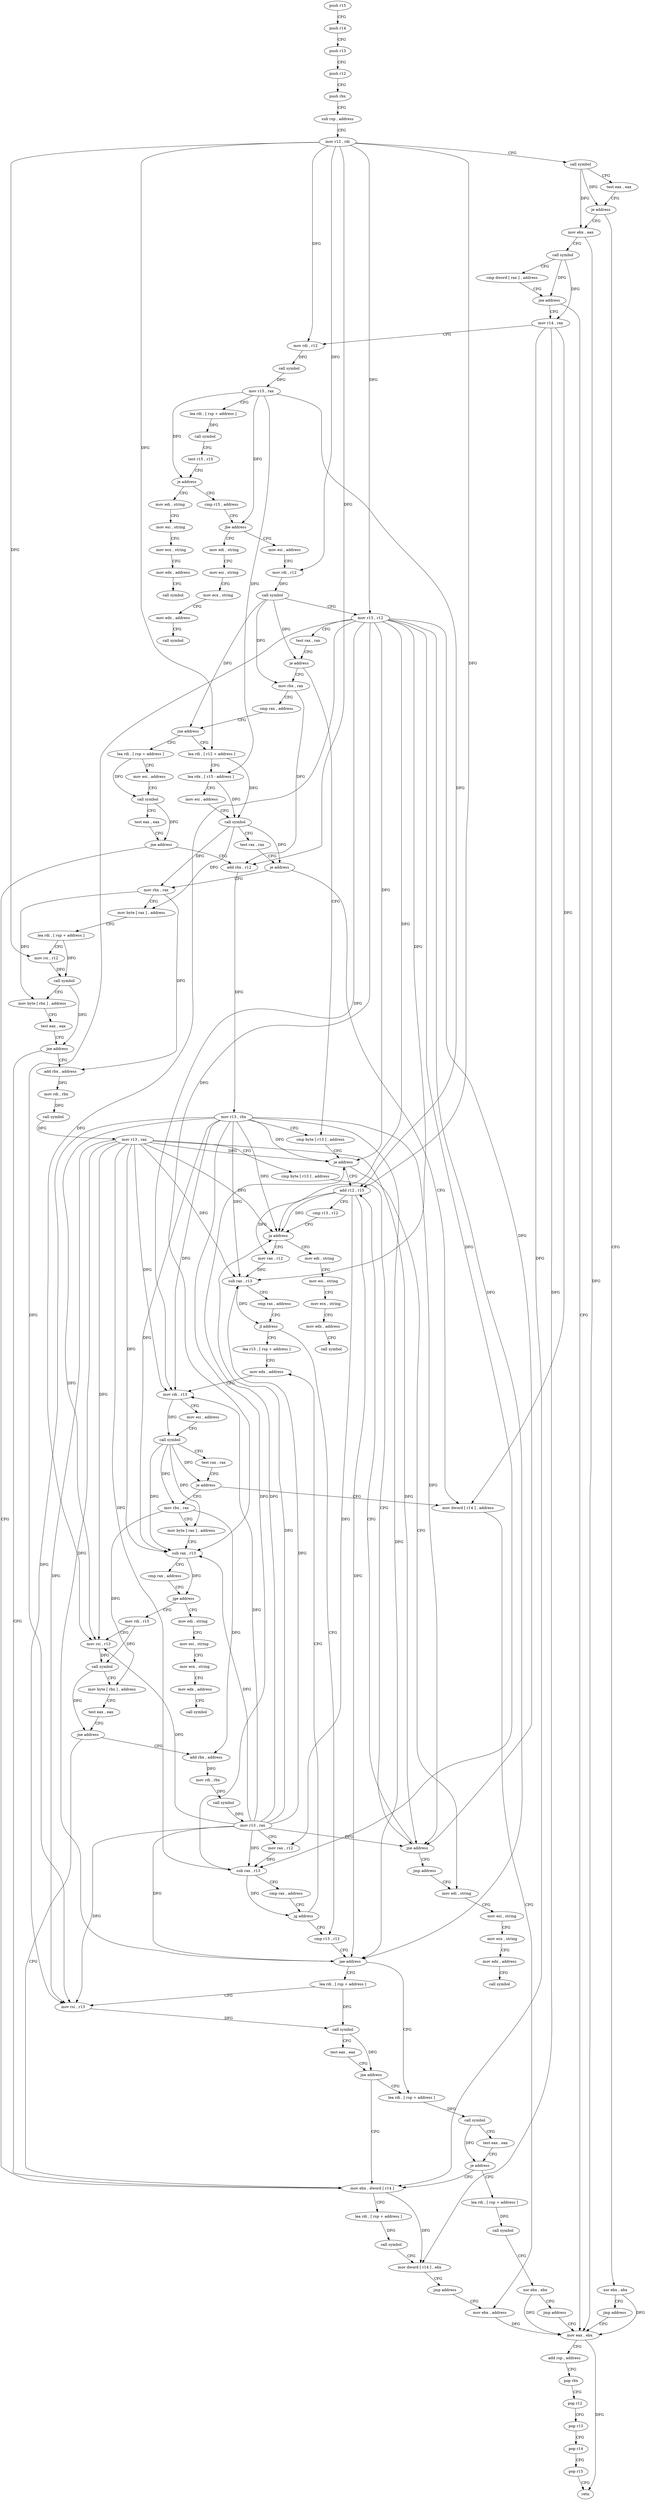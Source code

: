 digraph "func" {
"4234640" [label = "push r15" ]
"4234642" [label = "push r14" ]
"4234644" [label = "push r13" ]
"4234646" [label = "push r12" ]
"4234648" [label = "push rbx" ]
"4234649" [label = "sub rsp , address" ]
"4234653" [label = "mov r12 , rdi" ]
"4234656" [label = "call symbol" ]
"4234661" [label = "test eax , eax" ]
"4234663" [label = "je address" ]
"4234850" [label = "xor ebx , ebx" ]
"4234669" [label = "mov ebx , eax" ]
"4234852" [label = "jmp address" ]
"4235085" [label = "mov eax , ebx" ]
"4234671" [label = "call symbol" ]
"4234676" [label = "cmp dword [ rax ] , address" ]
"4234679" [label = "jne address" ]
"4234685" [label = "mov r14 , rax" ]
"4235087" [label = "add rsp , address" ]
"4235091" [label = "pop rbx" ]
"4235092" [label = "pop r12" ]
"4235094" [label = "pop r13" ]
"4235096" [label = "pop r14" ]
"4235098" [label = "pop r15" ]
"4235100" [label = "retn" ]
"4234688" [label = "mov rdi , r12" ]
"4234691" [label = "call symbol" ]
"4234696" [label = "mov r15 , rax" ]
"4234699" [label = "lea rdi , [ rsp + address ]" ]
"4234704" [label = "call symbol" ]
"4234709" [label = "test r15 , r15" ]
"4234712" [label = "je address" ]
"4235140" [label = "mov edi , string" ]
"4234718" [label = "cmp r15 , address" ]
"4235145" [label = "mov esi , string" ]
"4235150" [label = "mov ecx , string" ]
"4235155" [label = "mov edx , address" ]
"4235160" [label = "call symbol" ]
"4234725" [label = "jbe address" ]
"4235165" [label = "mov edi , string" ]
"4234731" [label = "mov esi , address" ]
"4235170" [label = "mov esi , string" ]
"4235175" [label = "mov ecx , string" ]
"4235180" [label = "mov edx , address" ]
"4235185" [label = "call symbol" ]
"4234736" [label = "mov rdi , r12" ]
"4234739" [label = "call symbol" ]
"4234744" [label = "mov r13 , r12" ]
"4234747" [label = "test rax , rax" ]
"4234750" [label = "je address" ]
"4234886" [label = "cmp byte [ r13 ] , address" ]
"4234756" [label = "mov rbx , rax" ]
"4234891" [label = "je address" ]
"4235190" [label = "mov edi , string" ]
"4234897" [label = "add r12 , r15" ]
"4234759" [label = "cmp rax , address" ]
"4234763" [label = "jne address" ]
"4234857" [label = "lea rdi , [ rsp + address ]" ]
"4234765" [label = "lea rdi , [ r12 + address ]" ]
"4235195" [label = "mov esi , string" ]
"4235200" [label = "mov ecx , string" ]
"4235205" [label = "mov edx , address" ]
"4235210" [label = "call symbol" ]
"4234900" [label = "cmp r13 , r12" ]
"4234903" [label = "ja address" ]
"4235215" [label = "mov edi , string" ]
"4234909" [label = "mov rax , r12" ]
"4234862" [label = "mov esi , address" ]
"4234867" [label = "call symbol" ]
"4234872" [label = "test eax , eax" ]
"4234874" [label = "jne address" ]
"4235055" [label = "mov ebx , dword [ r14 ]" ]
"4234880" [label = "add rbx , r12" ]
"4234770" [label = "lea rdx , [ r15 - address ]" ]
"4234774" [label = "mov esi , address" ]
"4234779" [label = "call symbol" ]
"4234784" [label = "test rax , rax" ]
"4234787" [label = "je address" ]
"4235073" [label = "mov dword [ r14 ] , address" ]
"4234793" [label = "mov rbx , rax" ]
"4235220" [label = "mov esi , string" ]
"4235225" [label = "mov ecx , string" ]
"4235230" [label = "mov edx , address" ]
"4235235" [label = "call symbol" ]
"4234912" [label = "sub rax , r13" ]
"4234915" [label = "cmp rax , address" ]
"4234921" [label = "jl address" ]
"4235019" [label = "cmp r13 , r12" ]
"4234923" [label = "lea r15 , [ rsp + address ]" ]
"4235058" [label = "lea rdi , [ rsp + address ]" ]
"4235063" [label = "call symbol" ]
"4235068" [label = "mov dword [ r14 ] , ebx" ]
"4235071" [label = "jmp address" ]
"4235080" [label = "mov ebx , address" ]
"4234883" [label = "mov r13 , rbx" ]
"4234796" [label = "mov byte [ rax ] , address" ]
"4234799" [label = "lea rdi , [ rsp + address ]" ]
"4234804" [label = "mov rsi , r12" ]
"4234807" [label = "call symbol" ]
"4234812" [label = "mov byte [ rbx ] , address" ]
"4234815" [label = "test eax , eax" ]
"4234817" [label = "jne address" ]
"4234823" [label = "add rbx , address" ]
"4235022" [label = "jae address" ]
"4235041" [label = "lea rdi , [ rsp + address ]" ]
"4235024" [label = "lea rdi , [ rsp + address ]" ]
"4234928" [label = "mov edx , address" ]
"4234827" [label = "mov rdi , rbx" ]
"4234830" [label = "call symbol" ]
"4234835" [label = "mov r13 , rax" ]
"4234838" [label = "cmp byte [ r13 ] , address" ]
"4234843" [label = "jne address" ]
"4234845" [label = "jmp address" ]
"4235046" [label = "call symbol" ]
"4235051" [label = "test eax , eax" ]
"4235053" [label = "je address" ]
"4235101" [label = "lea rdi , [ rsp + address ]" ]
"4235029" [label = "mov rsi , r13" ]
"4235032" [label = "call symbol" ]
"4235037" [label = "test eax , eax" ]
"4235039" [label = "jne address" ]
"4234951" [label = "mov rbx , rax" ]
"4234954" [label = "mov byte [ rax ] , address" ]
"4234957" [label = "sub rax , r13" ]
"4234960" [label = "cmp rax , address" ]
"4234966" [label = "jge address" ]
"4235115" [label = "mov edi , string" ]
"4234972" [label = "mov rdi , r15" ]
"4235106" [label = "call symbol" ]
"4235111" [label = "xor ebx , ebx" ]
"4235113" [label = "jmp address" ]
"4235120" [label = "mov esi , string" ]
"4235125" [label = "mov ecx , string" ]
"4235130" [label = "mov edx , address" ]
"4235135" [label = "call symbol" ]
"4234975" [label = "mov rsi , r13" ]
"4234978" [label = "call symbol" ]
"4234983" [label = "mov byte [ rbx ] , address" ]
"4234986" [label = "test eax , eax" ]
"4234988" [label = "jne address" ]
"4234990" [label = "add rbx , address" ]
"4234994" [label = "mov rdi , rbx" ]
"4234997" [label = "call symbol" ]
"4235002" [label = "mov r13 , rax" ]
"4235005" [label = "mov rax , r12" ]
"4235008" [label = "sub rax , r13" ]
"4235011" [label = "cmp rax , address" ]
"4235017" [label = "jg address" ]
"4234933" [label = "mov rdi , r13" ]
"4234936" [label = "mov esi , address" ]
"4234941" [label = "call symbol" ]
"4234946" [label = "test rax , rax" ]
"4234949" [label = "je address" ]
"4234640" -> "4234642" [ label = "CFG" ]
"4234642" -> "4234644" [ label = "CFG" ]
"4234644" -> "4234646" [ label = "CFG" ]
"4234646" -> "4234648" [ label = "CFG" ]
"4234648" -> "4234649" [ label = "CFG" ]
"4234649" -> "4234653" [ label = "CFG" ]
"4234653" -> "4234656" [ label = "CFG" ]
"4234653" -> "4234688" [ label = "DFG" ]
"4234653" -> "4234736" [ label = "DFG" ]
"4234653" -> "4234744" [ label = "DFG" ]
"4234653" -> "4234897" [ label = "DFG" ]
"4234653" -> "4234765" [ label = "DFG" ]
"4234653" -> "4234880" [ label = "DFG" ]
"4234653" -> "4234804" [ label = "DFG" ]
"4234656" -> "4234661" [ label = "CFG" ]
"4234656" -> "4234663" [ label = "DFG" ]
"4234656" -> "4234669" [ label = "DFG" ]
"4234661" -> "4234663" [ label = "CFG" ]
"4234663" -> "4234850" [ label = "CFG" ]
"4234663" -> "4234669" [ label = "CFG" ]
"4234850" -> "4234852" [ label = "CFG" ]
"4234850" -> "4235085" [ label = "DFG" ]
"4234669" -> "4234671" [ label = "CFG" ]
"4234669" -> "4235085" [ label = "DFG" ]
"4234852" -> "4235085" [ label = "CFG" ]
"4235085" -> "4235087" [ label = "CFG" ]
"4235085" -> "4235100" [ label = "DFG" ]
"4234671" -> "4234676" [ label = "CFG" ]
"4234671" -> "4234679" [ label = "DFG" ]
"4234671" -> "4234685" [ label = "DFG" ]
"4234676" -> "4234679" [ label = "CFG" ]
"4234679" -> "4235085" [ label = "CFG" ]
"4234679" -> "4234685" [ label = "CFG" ]
"4234685" -> "4234688" [ label = "CFG" ]
"4234685" -> "4235055" [ label = "DFG" ]
"4234685" -> "4235068" [ label = "DFG" ]
"4234685" -> "4235073" [ label = "DFG" ]
"4235087" -> "4235091" [ label = "CFG" ]
"4235091" -> "4235092" [ label = "CFG" ]
"4235092" -> "4235094" [ label = "CFG" ]
"4235094" -> "4235096" [ label = "CFG" ]
"4235096" -> "4235098" [ label = "CFG" ]
"4235098" -> "4235100" [ label = "CFG" ]
"4234688" -> "4234691" [ label = "DFG" ]
"4234691" -> "4234696" [ label = "DFG" ]
"4234696" -> "4234699" [ label = "CFG" ]
"4234696" -> "4234712" [ label = "DFG" ]
"4234696" -> "4234725" [ label = "DFG" ]
"4234696" -> "4234897" [ label = "DFG" ]
"4234696" -> "4234770" [ label = "DFG" ]
"4234699" -> "4234704" [ label = "DFG" ]
"4234704" -> "4234709" [ label = "CFG" ]
"4234709" -> "4234712" [ label = "CFG" ]
"4234712" -> "4235140" [ label = "CFG" ]
"4234712" -> "4234718" [ label = "CFG" ]
"4235140" -> "4235145" [ label = "CFG" ]
"4234718" -> "4234725" [ label = "CFG" ]
"4235145" -> "4235150" [ label = "CFG" ]
"4235150" -> "4235155" [ label = "CFG" ]
"4235155" -> "4235160" [ label = "CFG" ]
"4234725" -> "4235165" [ label = "CFG" ]
"4234725" -> "4234731" [ label = "CFG" ]
"4235165" -> "4235170" [ label = "CFG" ]
"4234731" -> "4234736" [ label = "CFG" ]
"4235170" -> "4235175" [ label = "CFG" ]
"4235175" -> "4235180" [ label = "CFG" ]
"4235180" -> "4235185" [ label = "CFG" ]
"4234736" -> "4234739" [ label = "DFG" ]
"4234739" -> "4234744" [ label = "CFG" ]
"4234739" -> "4234750" [ label = "DFG" ]
"4234739" -> "4234756" [ label = "DFG" ]
"4234739" -> "4234763" [ label = "DFG" ]
"4234744" -> "4234747" [ label = "CFG" ]
"4234744" -> "4234891" [ label = "DFG" ]
"4234744" -> "4234903" [ label = "DFG" ]
"4234744" -> "4234912" [ label = "DFG" ]
"4234744" -> "4235022" [ label = "DFG" ]
"4234744" -> "4234843" [ label = "DFG" ]
"4234744" -> "4235029" [ label = "DFG" ]
"4234744" -> "4234933" [ label = "DFG" ]
"4234744" -> "4234957" [ label = "DFG" ]
"4234744" -> "4234975" [ label = "DFG" ]
"4234744" -> "4235008" [ label = "DFG" ]
"4234747" -> "4234750" [ label = "CFG" ]
"4234750" -> "4234886" [ label = "CFG" ]
"4234750" -> "4234756" [ label = "CFG" ]
"4234886" -> "4234891" [ label = "CFG" ]
"4234756" -> "4234759" [ label = "CFG" ]
"4234756" -> "4234880" [ label = "DFG" ]
"4234891" -> "4235190" [ label = "CFG" ]
"4234891" -> "4234897" [ label = "CFG" ]
"4235190" -> "4235195" [ label = "CFG" ]
"4234897" -> "4234900" [ label = "CFG" ]
"4234897" -> "4234903" [ label = "DFG" ]
"4234897" -> "4234909" [ label = "DFG" ]
"4234897" -> "4235022" [ label = "DFG" ]
"4234897" -> "4235005" [ label = "DFG" ]
"4234759" -> "4234763" [ label = "CFG" ]
"4234763" -> "4234857" [ label = "CFG" ]
"4234763" -> "4234765" [ label = "CFG" ]
"4234857" -> "4234862" [ label = "CFG" ]
"4234857" -> "4234867" [ label = "DFG" ]
"4234765" -> "4234770" [ label = "CFG" ]
"4234765" -> "4234779" [ label = "DFG" ]
"4235195" -> "4235200" [ label = "CFG" ]
"4235200" -> "4235205" [ label = "CFG" ]
"4235205" -> "4235210" [ label = "CFG" ]
"4234900" -> "4234903" [ label = "CFG" ]
"4234903" -> "4235215" [ label = "CFG" ]
"4234903" -> "4234909" [ label = "CFG" ]
"4235215" -> "4235220" [ label = "CFG" ]
"4234909" -> "4234912" [ label = "DFG" ]
"4234862" -> "4234867" [ label = "CFG" ]
"4234867" -> "4234872" [ label = "CFG" ]
"4234867" -> "4234874" [ label = "DFG" ]
"4234872" -> "4234874" [ label = "CFG" ]
"4234874" -> "4235055" [ label = "CFG" ]
"4234874" -> "4234880" [ label = "CFG" ]
"4235055" -> "4235058" [ label = "CFG" ]
"4235055" -> "4235068" [ label = "DFG" ]
"4234880" -> "4234883" [ label = "DFG" ]
"4234770" -> "4234774" [ label = "CFG" ]
"4234770" -> "4234779" [ label = "DFG" ]
"4234774" -> "4234779" [ label = "CFG" ]
"4234779" -> "4234784" [ label = "CFG" ]
"4234779" -> "4234787" [ label = "DFG" ]
"4234779" -> "4234793" [ label = "DFG" ]
"4234779" -> "4234796" [ label = "DFG" ]
"4234784" -> "4234787" [ label = "CFG" ]
"4234787" -> "4235073" [ label = "CFG" ]
"4234787" -> "4234793" [ label = "CFG" ]
"4235073" -> "4235080" [ label = "CFG" ]
"4234793" -> "4234796" [ label = "CFG" ]
"4234793" -> "4234812" [ label = "DFG" ]
"4234793" -> "4234823" [ label = "DFG" ]
"4235220" -> "4235225" [ label = "CFG" ]
"4235225" -> "4235230" [ label = "CFG" ]
"4235230" -> "4235235" [ label = "CFG" ]
"4234912" -> "4234915" [ label = "CFG" ]
"4234912" -> "4234921" [ label = "DFG" ]
"4234915" -> "4234921" [ label = "CFG" ]
"4234921" -> "4235019" [ label = "CFG" ]
"4234921" -> "4234923" [ label = "CFG" ]
"4235019" -> "4235022" [ label = "CFG" ]
"4234923" -> "4234928" [ label = "CFG" ]
"4235058" -> "4235063" [ label = "DFG" ]
"4235063" -> "4235068" [ label = "CFG" ]
"4235068" -> "4235071" [ label = "CFG" ]
"4235071" -> "4235080" [ label = "CFG" ]
"4235080" -> "4235085" [ label = "DFG" ]
"4234883" -> "4234886" [ label = "CFG" ]
"4234883" -> "4234891" [ label = "DFG" ]
"4234883" -> "4234912" [ label = "DFG" ]
"4234883" -> "4234903" [ label = "DFG" ]
"4234883" -> "4235022" [ label = "DFG" ]
"4234883" -> "4234843" [ label = "DFG" ]
"4234883" -> "4235029" [ label = "DFG" ]
"4234883" -> "4234933" [ label = "DFG" ]
"4234883" -> "4234957" [ label = "DFG" ]
"4234883" -> "4234975" [ label = "DFG" ]
"4234883" -> "4235008" [ label = "DFG" ]
"4234796" -> "4234799" [ label = "CFG" ]
"4234799" -> "4234804" [ label = "CFG" ]
"4234799" -> "4234807" [ label = "DFG" ]
"4234804" -> "4234807" [ label = "DFG" ]
"4234807" -> "4234812" [ label = "CFG" ]
"4234807" -> "4234817" [ label = "DFG" ]
"4234812" -> "4234815" [ label = "CFG" ]
"4234815" -> "4234817" [ label = "CFG" ]
"4234817" -> "4235055" [ label = "CFG" ]
"4234817" -> "4234823" [ label = "CFG" ]
"4234823" -> "4234827" [ label = "DFG" ]
"4235022" -> "4235041" [ label = "CFG" ]
"4235022" -> "4235024" [ label = "CFG" ]
"4235041" -> "4235046" [ label = "DFG" ]
"4235024" -> "4235029" [ label = "CFG" ]
"4235024" -> "4235032" [ label = "DFG" ]
"4234928" -> "4234933" [ label = "CFG" ]
"4234827" -> "4234830" [ label = "DFG" ]
"4234830" -> "4234835" [ label = "DFG" ]
"4234835" -> "4234838" [ label = "CFG" ]
"4234835" -> "4234891" [ label = "DFG" ]
"4234835" -> "4234912" [ label = "DFG" ]
"4234835" -> "4234903" [ label = "DFG" ]
"4234835" -> "4235022" [ label = "DFG" ]
"4234835" -> "4234843" [ label = "DFG" ]
"4234835" -> "4235029" [ label = "DFG" ]
"4234835" -> "4234933" [ label = "DFG" ]
"4234835" -> "4234957" [ label = "DFG" ]
"4234835" -> "4234975" [ label = "DFG" ]
"4234835" -> "4235008" [ label = "DFG" ]
"4234838" -> "4234843" [ label = "CFG" ]
"4234843" -> "4234897" [ label = "CFG" ]
"4234843" -> "4234845" [ label = "CFG" ]
"4234845" -> "4235190" [ label = "CFG" ]
"4235046" -> "4235051" [ label = "CFG" ]
"4235046" -> "4235053" [ label = "DFG" ]
"4235051" -> "4235053" [ label = "CFG" ]
"4235053" -> "4235101" [ label = "CFG" ]
"4235053" -> "4235055" [ label = "CFG" ]
"4235101" -> "4235106" [ label = "DFG" ]
"4235029" -> "4235032" [ label = "DFG" ]
"4235032" -> "4235037" [ label = "CFG" ]
"4235032" -> "4235039" [ label = "DFG" ]
"4235037" -> "4235039" [ label = "CFG" ]
"4235039" -> "4235055" [ label = "CFG" ]
"4235039" -> "4235041" [ label = "CFG" ]
"4234951" -> "4234954" [ label = "CFG" ]
"4234951" -> "4234983" [ label = "DFG" ]
"4234951" -> "4234990" [ label = "DFG" ]
"4234954" -> "4234957" [ label = "CFG" ]
"4234957" -> "4234960" [ label = "CFG" ]
"4234957" -> "4234966" [ label = "DFG" ]
"4234960" -> "4234966" [ label = "CFG" ]
"4234966" -> "4235115" [ label = "CFG" ]
"4234966" -> "4234972" [ label = "CFG" ]
"4235115" -> "4235120" [ label = "CFG" ]
"4234972" -> "4234975" [ label = "CFG" ]
"4234972" -> "4234978" [ label = "DFG" ]
"4235106" -> "4235111" [ label = "CFG" ]
"4235111" -> "4235113" [ label = "CFG" ]
"4235111" -> "4235085" [ label = "DFG" ]
"4235113" -> "4235085" [ label = "CFG" ]
"4235120" -> "4235125" [ label = "CFG" ]
"4235125" -> "4235130" [ label = "CFG" ]
"4235130" -> "4235135" [ label = "CFG" ]
"4234975" -> "4234978" [ label = "DFG" ]
"4234978" -> "4234983" [ label = "CFG" ]
"4234978" -> "4234988" [ label = "DFG" ]
"4234983" -> "4234986" [ label = "CFG" ]
"4234986" -> "4234988" [ label = "CFG" ]
"4234988" -> "4235055" [ label = "CFG" ]
"4234988" -> "4234990" [ label = "CFG" ]
"4234990" -> "4234994" [ label = "DFG" ]
"4234994" -> "4234997" [ label = "DFG" ]
"4234997" -> "4235002" [ label = "DFG" ]
"4235002" -> "4235005" [ label = "CFG" ]
"4235002" -> "4234891" [ label = "DFG" ]
"4235002" -> "4234912" [ label = "DFG" ]
"4235002" -> "4234843" [ label = "DFG" ]
"4235002" -> "4235029" [ label = "DFG" ]
"4235002" -> "4234933" [ label = "DFG" ]
"4235002" -> "4234957" [ label = "DFG" ]
"4235002" -> "4234975" [ label = "DFG" ]
"4235002" -> "4234903" [ label = "DFG" ]
"4235002" -> "4235022" [ label = "DFG" ]
"4235002" -> "4235008" [ label = "DFG" ]
"4235005" -> "4235008" [ label = "DFG" ]
"4235008" -> "4235011" [ label = "CFG" ]
"4235008" -> "4235017" [ label = "DFG" ]
"4235011" -> "4235017" [ label = "CFG" ]
"4235017" -> "4234928" [ label = "CFG" ]
"4235017" -> "4235019" [ label = "CFG" ]
"4234933" -> "4234936" [ label = "CFG" ]
"4234933" -> "4234941" [ label = "DFG" ]
"4234936" -> "4234941" [ label = "CFG" ]
"4234941" -> "4234946" [ label = "CFG" ]
"4234941" -> "4234949" [ label = "DFG" ]
"4234941" -> "4234951" [ label = "DFG" ]
"4234941" -> "4234954" [ label = "DFG" ]
"4234941" -> "4234957" [ label = "DFG" ]
"4234946" -> "4234949" [ label = "CFG" ]
"4234949" -> "4235073" [ label = "CFG" ]
"4234949" -> "4234951" [ label = "CFG" ]
}
